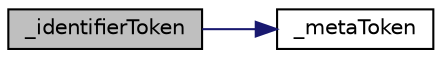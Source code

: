 digraph "_identifierToken"
{
 // LATEX_PDF_SIZE
  edge [fontname="Helvetica",fontsize="10",labelfontname="Helvetica",labelfontsize="10"];
  node [fontname="Helvetica",fontsize="10",shape=record];
  rankdir="LR";
  Node1 [label="_identifierToken",height=0.2,width=0.4,color="black", fillcolor="grey75", style="filled", fontcolor="black",tooltip="Create an identifier token with provided value - the name of the identifier, value's length,..."];
  Node1 -> Node2 [color="midnightblue",fontsize="10",style="solid",fontname="Helvetica"];
  Node2 [label="_metaToken",height=0.2,width=0.4,color="black", fillcolor="white", style="filled",URL="$db/d58/group__TOKEN.html#ga9c13cec7fe6ab58b2e7d22772a7c2305",tooltip="Create a meta token which has no value yet, but has a specified storage, type, and location of the to..."];
}
